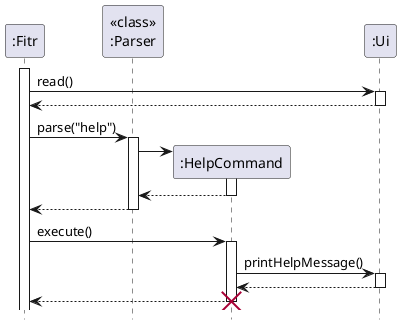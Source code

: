 @startuml
participant ":Fitr"
participant "<<class>>\n:Parser"
participant ":HelpCommand"

activate ":Fitr"
":Fitr" -> ":Ui" : read()
activate ":Ui"
":Fitr" <-- ":Ui"
deactivate ":Ui"

":Fitr" -> "<<class>>\n:Parser" : parse("help")
activate "<<class>>\n:Parser"
create ":HelpCommand"
"<<class>>\n:Parser" -> ":HelpCommand" ++
return
":Fitr" <-- "<<class>>\n:Parser"
deactivate "<<class>>\n:Parser"


":Fitr" -> ":HelpCommand" : execute()
activate ":HelpCommand"
":HelpCommand" -> ":Ui" : printHelpMessage()
activate ":Ui"
return
return
destroy ":HelpCommand"

hide footbox
@enduml